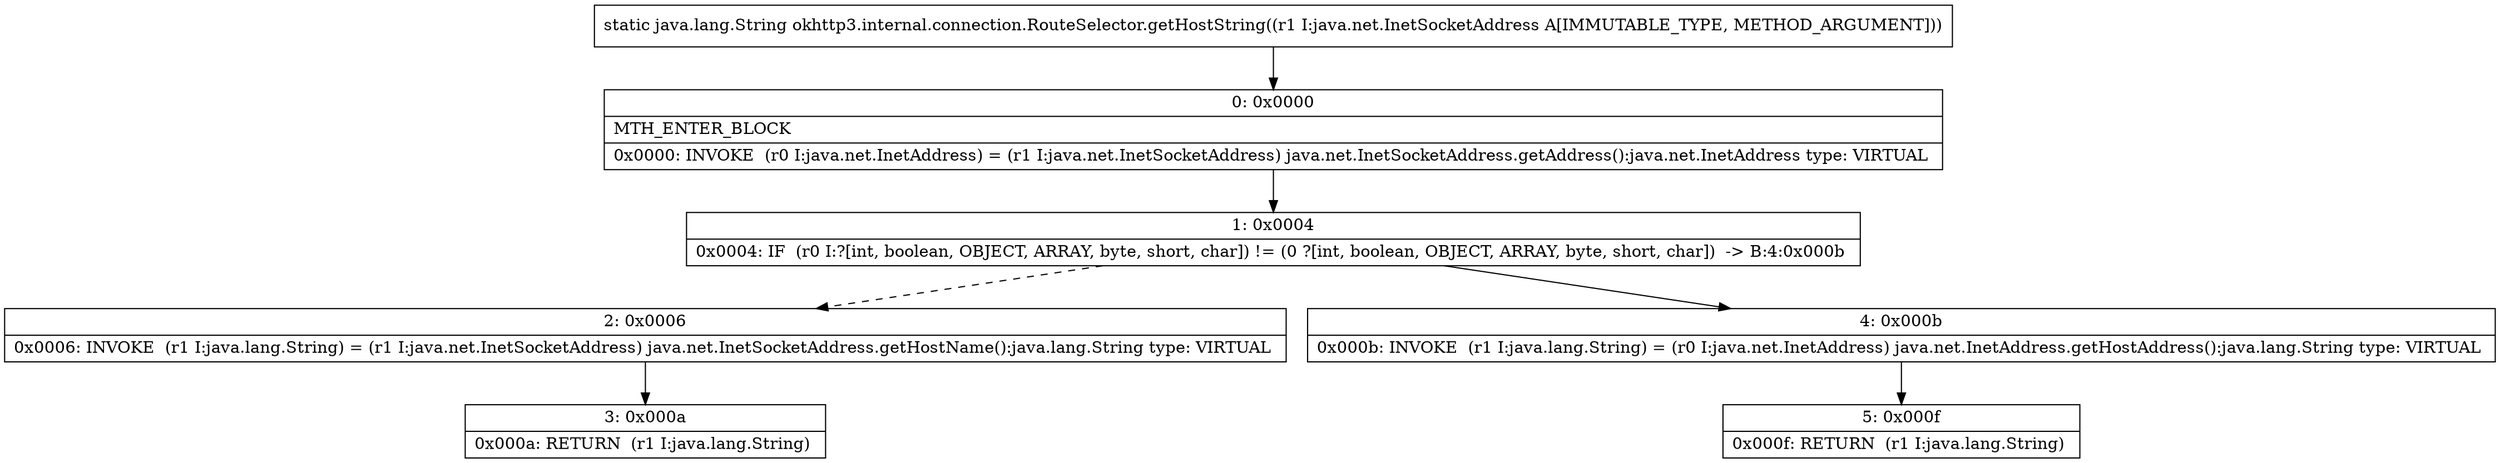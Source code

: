 digraph "CFG forokhttp3.internal.connection.RouteSelector.getHostString(Ljava\/net\/InetSocketAddress;)Ljava\/lang\/String;" {
Node_0 [shape=record,label="{0\:\ 0x0000|MTH_ENTER_BLOCK\l|0x0000: INVOKE  (r0 I:java.net.InetAddress) = (r1 I:java.net.InetSocketAddress) java.net.InetSocketAddress.getAddress():java.net.InetAddress type: VIRTUAL \l}"];
Node_1 [shape=record,label="{1\:\ 0x0004|0x0004: IF  (r0 I:?[int, boolean, OBJECT, ARRAY, byte, short, char]) != (0 ?[int, boolean, OBJECT, ARRAY, byte, short, char])  \-\> B:4:0x000b \l}"];
Node_2 [shape=record,label="{2\:\ 0x0006|0x0006: INVOKE  (r1 I:java.lang.String) = (r1 I:java.net.InetSocketAddress) java.net.InetSocketAddress.getHostName():java.lang.String type: VIRTUAL \l}"];
Node_3 [shape=record,label="{3\:\ 0x000a|0x000a: RETURN  (r1 I:java.lang.String) \l}"];
Node_4 [shape=record,label="{4\:\ 0x000b|0x000b: INVOKE  (r1 I:java.lang.String) = (r0 I:java.net.InetAddress) java.net.InetAddress.getHostAddress():java.lang.String type: VIRTUAL \l}"];
Node_5 [shape=record,label="{5\:\ 0x000f|0x000f: RETURN  (r1 I:java.lang.String) \l}"];
MethodNode[shape=record,label="{static java.lang.String okhttp3.internal.connection.RouteSelector.getHostString((r1 I:java.net.InetSocketAddress A[IMMUTABLE_TYPE, METHOD_ARGUMENT])) }"];
MethodNode -> Node_0;
Node_0 -> Node_1;
Node_1 -> Node_2[style=dashed];
Node_1 -> Node_4;
Node_2 -> Node_3;
Node_4 -> Node_5;
}

